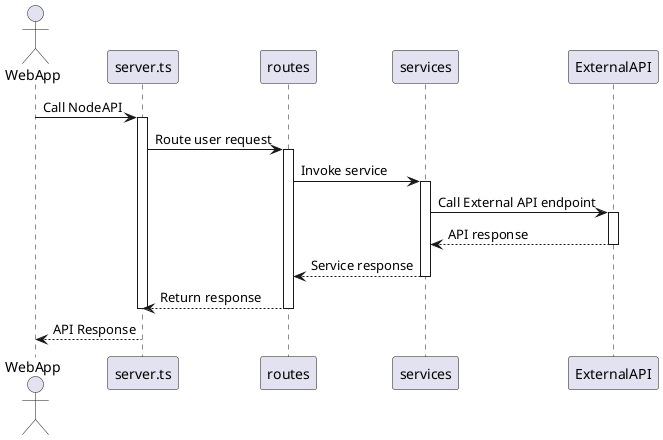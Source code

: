 @startuml Page render sequence
actor WebApp
WebApp -> server.ts: Call NodeAPI
activate server.ts
    server.ts -> routes: Route user request
    activate routes
        routes -> services: Invoke service
        activate services
            services -> ExternalAPI: Call External API endpoint
            activate ExternalAPI
                ExternalAPI --> services: API response
            deactivate ExternalAPI
            services --> routes: Service response
        deactivate services
        routes --> server.ts: Return response
    deactivate routes
deactivate server.ts
server.ts --> WebApp: API Response
@enduml